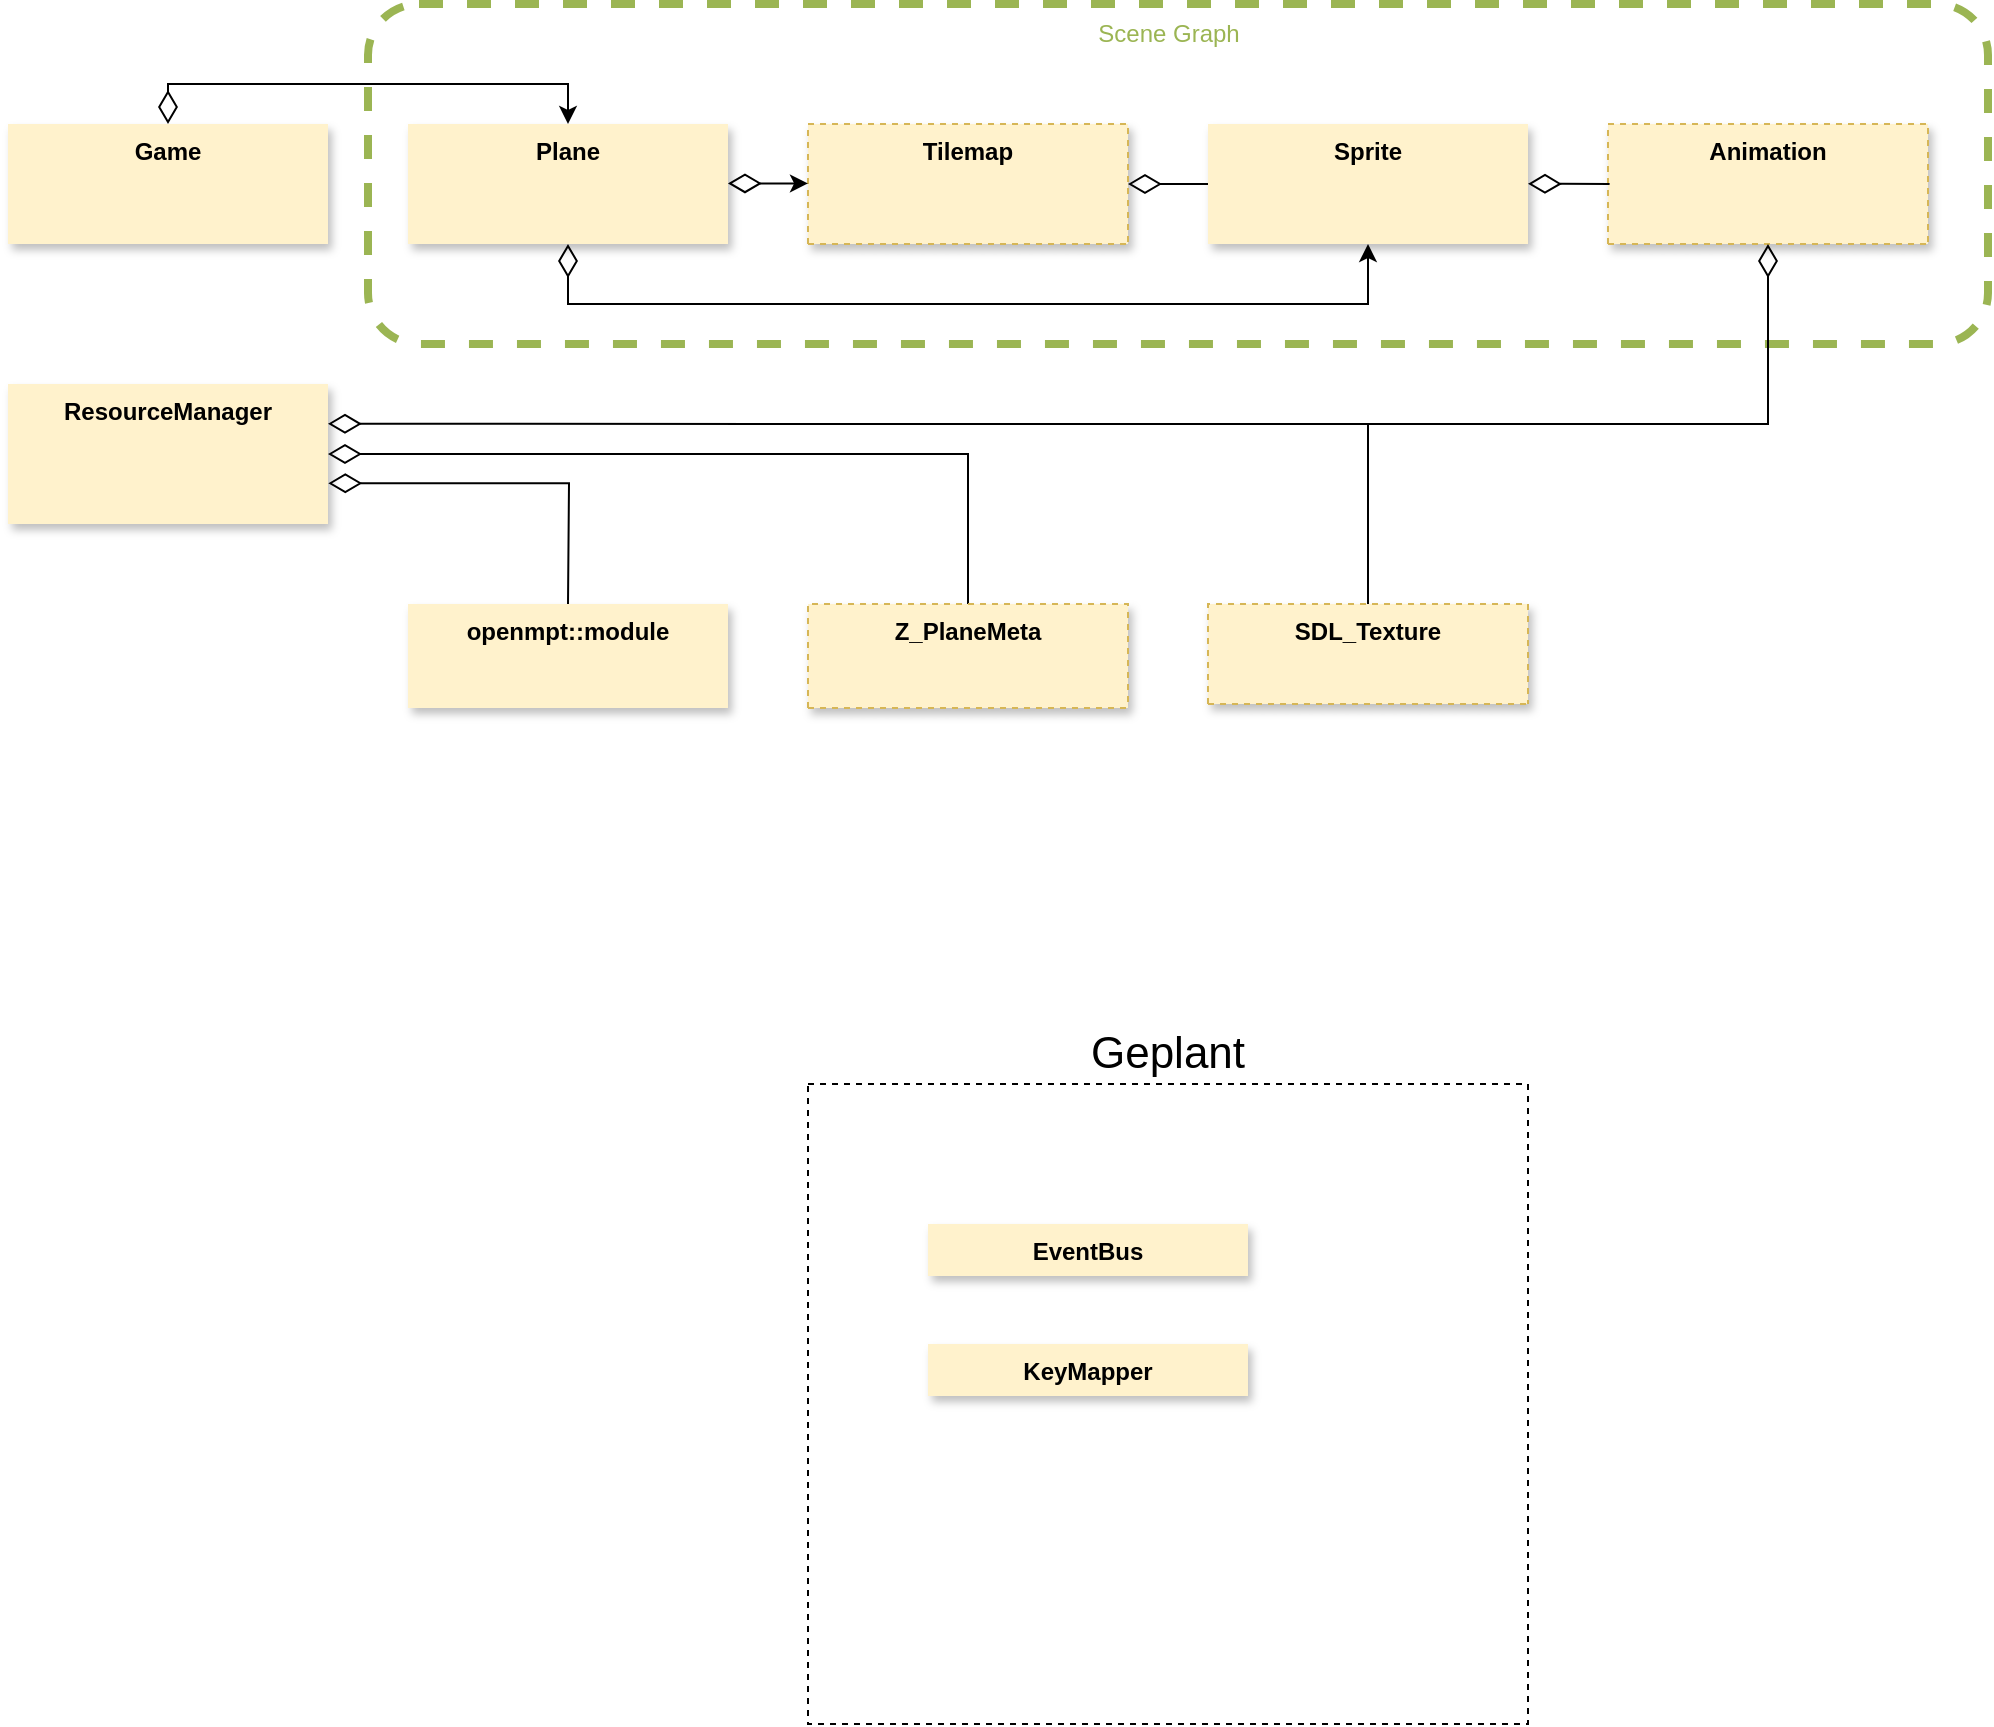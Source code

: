 <mxfile version="20.3.0" type="device"><diagram id="i7O-uKfm3rUwdJJqUVBy" name="Seite-1"><mxGraphModel dx="1422" dy="888" grid="1" gridSize="10" guides="1" tooltips="1" connect="1" arrows="1" fold="1" page="1" pageScale="1" pageWidth="827" pageHeight="1169" math="0" shadow="0"><root><mxCell id="0"/><mxCell id="1" parent="0"/><mxCell id="NdO7TfO4KVU9EuhuVBSu-15" value="" style="rounded=1;whiteSpace=wrap;html=1;shadow=0;dashed=1;strokeWidth=4;fillColor=none;fontColor=#333333;strokeColor=#9BB553;" parent="1" vertex="1"><mxGeometry x="220" y="20" width="810" height="170" as="geometry"/></mxCell><mxCell id="6kpMg5qL5gW25uIL2eqC-7" value="Geplant" style="rounded=0;whiteSpace=wrap;html=1;dashed=1;fillColor=none;fontSize=22;align=center;labelPosition=center;verticalLabelPosition=top;verticalAlign=bottom;strokeColor=default;" parent="1" vertex="1"><mxGeometry x="440" y="560" width="360" height="320" as="geometry"/></mxCell><mxCell id="6kpMg5qL5gW25uIL2eqC-65" style="edgeStyle=orthogonalEdgeStyle;rounded=0;orthogonalLoop=1;jettySize=auto;html=1;fontSize=12;startArrow=diamondThin;startFill=0;startSize=14;exitX=0.5;exitY=1;exitDx=0;exitDy=0;" parent="1" source="6kpMg5qL5gW25uIL2eqC-20" target="6kpMg5qL5gW25uIL2eqC-44" edge="1"><mxGeometry relative="1" as="geometry"><mxPoint x="680" y="140" as="targetPoint"/><Array as="points"><mxPoint x="320" y="170"/><mxPoint x="720" y="170"/></Array></mxGeometry></mxCell><mxCell id="6kpMg5qL5gW25uIL2eqC-20" value="Plane" style="swimlane;fontStyle=1;align=center;verticalAlign=top;childLayout=stackLayout;horizontal=1;startSize=60;horizontalStack=0;resizeParent=1;resizeParentMax=0;resizeLast=0;collapsible=1;marginBottom=0;dashed=1;fontSize=12;fillColor=#fff2cc;strokeColor=none;shadow=1;" parent="1" vertex="1"><mxGeometry x="240" y="80" width="160" height="60" as="geometry"/></mxCell><mxCell id="6kpMg5qL5gW25uIL2eqC-24" value="EventBus" style="swimlane;fontStyle=1;align=center;verticalAlign=top;childLayout=stackLayout;horizontal=1;startSize=26;horizontalStack=0;resizeParent=1;resizeParentMax=0;resizeLast=0;collapsible=1;marginBottom=0;dashed=1;fontSize=12;fillColor=#fff2cc;strokeColor=none;shadow=1;" parent="1" vertex="1"><mxGeometry x="500" y="630" width="160" height="34" as="geometry"/></mxCell><mxCell id="6kpMg5qL5gW25uIL2eqC-28" value="KeyMapper" style="swimlane;fontStyle=1;align=center;verticalAlign=top;childLayout=stackLayout;horizontal=1;startSize=26;horizontalStack=0;resizeParent=1;resizeParentMax=0;resizeLast=0;collapsible=1;marginBottom=0;dashed=1;fontSize=12;fillColor=#fff2cc;strokeColor=none;shadow=1;" parent="1" vertex="1"><mxGeometry x="500" y="690" width="160" height="30" as="geometry"/></mxCell><mxCell id="6kpMg5qL5gW25uIL2eqC-55" style="edgeStyle=orthogonalEdgeStyle;rounded=0;orthogonalLoop=1;jettySize=auto;html=1;entryX=0.5;entryY=0;entryDx=0;entryDy=0;fontSize=12;startSize=14;startArrow=diamondThin;startFill=0;" parent="1" source="6kpMg5qL5gW25uIL2eqC-32" target="6kpMg5qL5gW25uIL2eqC-20" edge="1"><mxGeometry relative="1" as="geometry"><Array as="points"><mxPoint x="120" y="60"/><mxPoint x="320" y="60"/></Array></mxGeometry></mxCell><mxCell id="NdO7TfO4KVU9EuhuVBSu-1" style="edgeStyle=orthogonalEdgeStyle;rounded=0;orthogonalLoop=1;jettySize=auto;html=1;exitX=0.5;exitY=0;exitDx=0;exitDy=0;" parent="1" source="6kpMg5qL5gW25uIL2eqC-32" edge="1"><mxGeometry relative="1" as="geometry"><mxPoint x="119.75" y="79.875" as="targetPoint"/></mxGeometry></mxCell><mxCell id="6kpMg5qL5gW25uIL2eqC-32" value="Game" style="swimlane;fontStyle=1;align=center;verticalAlign=top;childLayout=stackLayout;horizontal=1;startSize=60;horizontalStack=0;resizeParent=1;resizeParentMax=0;resizeLast=0;collapsible=1;marginBottom=0;dashed=1;fontSize=12;fillColor=#fff2cc;strokeColor=none;shadow=1;" parent="1" vertex="1"><mxGeometry x="40" y="80" width="160" height="70" as="geometry"><mxRectangle x="40" y="80" width="70" height="30" as="alternateBounds"/></mxGeometry></mxCell><mxCell id="6kpMg5qL5gW25uIL2eqC-91" style="edgeStyle=orthogonalEdgeStyle;rounded=0;orthogonalLoop=1;jettySize=auto;html=1;entryX=0.5;entryY=0;entryDx=0;entryDy=0;fontSize=12;startArrow=diamondThin;startFill=0;startSize=14;endArrow=none;endFill=0;exitX=1;exitY=0.284;exitDx=0;exitDy=0;exitPerimeter=0;" parent="1" source="6kpMg5qL5gW25uIL2eqC-36" target="6kpMg5qL5gW25uIL2eqC-87" edge="1"><mxGeometry relative="1" as="geometry"><Array as="points"><mxPoint x="220" y="230"/><mxPoint x="720" y="230"/></Array></mxGeometry></mxCell><mxCell id="6kpMg5qL5gW25uIL2eqC-92" style="edgeStyle=orthogonalEdgeStyle;rounded=0;orthogonalLoop=1;jettySize=auto;html=1;entryX=0.5;entryY=0;entryDx=0;entryDy=0;fontSize=12;startArrow=diamondThin;startFill=0;startSize=14;endArrow=none;endFill=0;exitX=1;exitY=0.5;exitDx=0;exitDy=0;" parent="1" source="6kpMg5qL5gW25uIL2eqC-36" target="6kpMg5qL5gW25uIL2eqC-83" edge="1"><mxGeometry relative="1" as="geometry"><mxPoint x="200" y="235" as="sourcePoint"/><Array as="points"><mxPoint x="520" y="245"/></Array></mxGeometry></mxCell><mxCell id="6kpMg5qL5gW25uIL2eqC-36" value="ResourceManager&#10;" style="swimlane;fontStyle=1;align=center;verticalAlign=top;childLayout=stackLayout;horizontal=1;startSize=70;horizontalStack=0;resizeParent=1;resizeParentMax=0;resizeLast=0;collapsible=1;marginBottom=0;dashed=1;fontSize=12;fillColor=#fff2cc;strokeColor=none;shadow=1;swimlaneLine=1;" parent="1" vertex="1"><mxGeometry x="40" y="210" width="160" height="70" as="geometry"/></mxCell><mxCell id="6kpMg5qL5gW25uIL2eqC-40" value="Animation" style="swimlane;fontStyle=1;align=center;verticalAlign=top;childLayout=stackLayout;horizontal=1;startSize=60;horizontalStack=0;resizeParent=1;resizeParentMax=0;resizeLast=0;collapsible=1;marginBottom=0;dashed=1;fontSize=12;fillColor=#fff2cc;strokeColor=#d6b656;shadow=1;" parent="1" vertex="1"><mxGeometry x="840" y="80" width="160" height="60" as="geometry"/></mxCell><mxCell id="6kpMg5qL5gW25uIL2eqC-93" style="edgeStyle=orthogonalEdgeStyle;rounded=0;orthogonalLoop=1;jettySize=auto;html=1;entryX=0.5;entryY=0;entryDx=0;entryDy=0;fontSize=12;startArrow=diamondThin;startFill=0;startSize=14;endArrow=none;endFill=0;exitX=0.5;exitY=1;exitDx=0;exitDy=0;" parent="1" source="6kpMg5qL5gW25uIL2eqC-40" target="6kpMg5qL5gW25uIL2eqC-87" edge="1"><mxGeometry relative="1" as="geometry"><mxPoint x="920" y="150" as="sourcePoint"/><Array as="points"><mxPoint x="920" y="230"/><mxPoint x="720" y="230"/></Array></mxGeometry></mxCell><mxCell id="6kpMg5qL5gW25uIL2eqC-44" value="Sprite" style="swimlane;fontStyle=1;align=center;verticalAlign=top;childLayout=stackLayout;horizontal=1;startSize=60;horizontalStack=0;resizeParent=1;resizeParentMax=0;resizeLast=0;collapsible=1;marginBottom=0;dashed=1;fontSize=12;fillColor=#fff2cc;strokeColor=none;shadow=1;" parent="1" vertex="1"><mxGeometry x="640" y="80" width="160" height="60" as="geometry"/></mxCell><mxCell id="6kpMg5qL5gW25uIL2eqC-63" style="edgeStyle=orthogonalEdgeStyle;rounded=0;orthogonalLoop=1;jettySize=auto;html=1;fontSize=12;endArrow=none;endFill=0;startArrow=diamondThin;startFill=0;startSize=14;exitX=1;exitY=0.5;exitDx=0;exitDy=0;" parent="1" source="6kpMg5qL5gW25uIL2eqC-48" edge="1"><mxGeometry relative="1" as="geometry"><Array as="points"><mxPoint x="640" y="110"/></Array><mxPoint x="610" y="123" as="sourcePoint"/><mxPoint x="640" y="110" as="targetPoint"/></mxGeometry></mxCell><mxCell id="6kpMg5qL5gW25uIL2eqC-48" value="Tilemap" style="swimlane;fontStyle=1;align=center;verticalAlign=top;childLayout=stackLayout;horizontal=1;startSize=60;horizontalStack=0;resizeParent=1;resizeParentMax=0;resizeLast=0;collapsible=1;marginBottom=0;dashed=1;fontSize=12;fillColor=#fff2cc;strokeColor=#d6b656;shadow=1;" parent="1" vertex="1"><mxGeometry x="440" y="80" width="160" height="60" as="geometry"/></mxCell><mxCell id="6kpMg5qL5gW25uIL2eqC-73" value="openmpt::module" style="swimlane;fontStyle=1;align=center;verticalAlign=top;childLayout=stackLayout;horizontal=1;startSize=52;horizontalStack=0;resizeParent=1;resizeParentMax=0;resizeLast=0;collapsible=1;marginBottom=0;dashed=1;fontSize=12;fillColor=#fff2cc;strokeColor=none;shadow=1;" parent="1" vertex="1"><mxGeometry x="240" y="320" width="160" height="52" as="geometry"/></mxCell><mxCell id="6kpMg5qL5gW25uIL2eqC-83" value="Z_PlaneMeta" style="swimlane;fontStyle=1;align=center;verticalAlign=top;childLayout=stackLayout;horizontal=1;startSize=52;horizontalStack=0;resizeParent=1;resizeParentMax=0;resizeLast=0;collapsible=1;marginBottom=0;dashed=1;fontSize=12;fillColor=#fff2cc;strokeColor=#d6b656;shadow=1;" parent="1" vertex="1"><mxGeometry x="440" y="320" width="160" height="52" as="geometry"/></mxCell><mxCell id="6kpMg5qL5gW25uIL2eqC-87" value="SDL_Texture" style="swimlane;fontStyle=1;align=center;verticalAlign=top;childLayout=stackLayout;horizontal=1;startSize=50;horizontalStack=0;resizeParent=1;resizeParentMax=0;resizeLast=0;collapsible=1;marginBottom=0;dashed=1;fontSize=12;fillColor=#fff2cc;strokeColor=#d6b656;shadow=1;" parent="1" vertex="1"><mxGeometry x="640" y="320" width="160" height="50" as="geometry"/></mxCell><mxCell id="NdO7TfO4KVU9EuhuVBSu-12" style="edgeStyle=orthogonalEdgeStyle;rounded=0;orthogonalLoop=1;jettySize=auto;html=1;fontSize=12;endArrow=none;endFill=0;startArrow=diamondThin;startFill=0;startSize=14;exitX=0.995;exitY=0.665;exitDx=0;exitDy=0;exitPerimeter=0;" parent="1" edge="1"><mxGeometry relative="1" as="geometry"><Array as="points"><mxPoint x="840.8" y="109.99"/></Array><mxPoint x="800.0" y="109.89" as="sourcePoint"/><mxPoint x="840.8" y="109.99" as="targetPoint"/></mxGeometry></mxCell><mxCell id="NdO7TfO4KVU9EuhuVBSu-14" style="edgeStyle=orthogonalEdgeStyle;rounded=0;orthogonalLoop=1;jettySize=auto;html=1;entryX=0.5;entryY=0;entryDx=0;entryDy=0;fontSize=12;startArrow=diamondThin;startFill=0;startSize=14;endArrow=none;endFill=0;exitX=1.001;exitY=0.709;exitDx=0;exitDy=0;exitPerimeter=0;" parent="1" source="6kpMg5qL5gW25uIL2eqC-36" edge="1"><mxGeometry relative="1" as="geometry"><mxPoint x="200" y="243" as="sourcePoint"/><mxPoint x="320.0" y="320" as="targetPoint"/></mxGeometry></mxCell><mxCell id="NdO7TfO4KVU9EuhuVBSu-16" value="Scene Graph" style="text;html=1;align=center;verticalAlign=middle;resizable=0;points=[];autosize=1;strokeColor=none;fillColor=none;fontColor=#9BB553;" parent="1" vertex="1"><mxGeometry x="575" y="20" width="90" height="30" as="geometry"/></mxCell><mxCell id="NdO7TfO4KVU9EuhuVBSu-19" style="edgeStyle=orthogonalEdgeStyle;rounded=0;orthogonalLoop=1;jettySize=auto;html=1;fontSize=12;endArrow=classic;endFill=1;startArrow=diamondThin;startFill=0;startSize=14;exitX=1;exitY=0.5;exitDx=0;exitDy=0;" parent="1" edge="1"><mxGeometry relative="1" as="geometry"><Array as="points"><mxPoint x="440" y="109.7"/></Array><mxPoint x="400" y="109.7" as="sourcePoint"/><mxPoint x="440" y="109.7" as="targetPoint"/></mxGeometry></mxCell></root></mxGraphModel></diagram></mxfile>